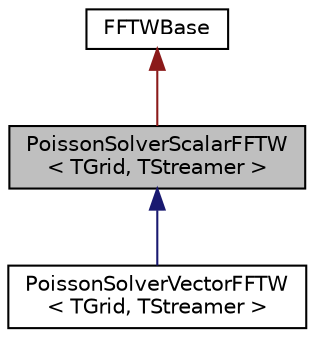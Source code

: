 digraph "PoissonSolverScalarFFTW&lt; TGrid, TStreamer &gt;"
{
  edge [fontname="Helvetica",fontsize="10",labelfontname="Helvetica",labelfontsize="10"];
  node [fontname="Helvetica",fontsize="10",shape=record];
  Node1 [label="PoissonSolverScalarFFTW\l\< TGrid, TStreamer \>",height=0.2,width=0.4,color="black", fillcolor="grey75", style="filled", fontcolor="black"];
  Node2 -> Node1 [dir="back",color="firebrick4",fontsize="10",style="solid",fontname="Helvetica"];
  Node2 [label="FFTWBase",height=0.2,width=0.4,color="black", fillcolor="white", style="filled",URL="$class_f_f_t_w_base.html"];
  Node1 -> Node3 [dir="back",color="midnightblue",fontsize="10",style="solid",fontname="Helvetica"];
  Node3 [label="PoissonSolverVectorFFTW\l\< TGrid, TStreamer \>",height=0.2,width=0.4,color="black", fillcolor="white", style="filled",URL="$class_poisson_solver_vector_f_f_t_w.html"];
}
